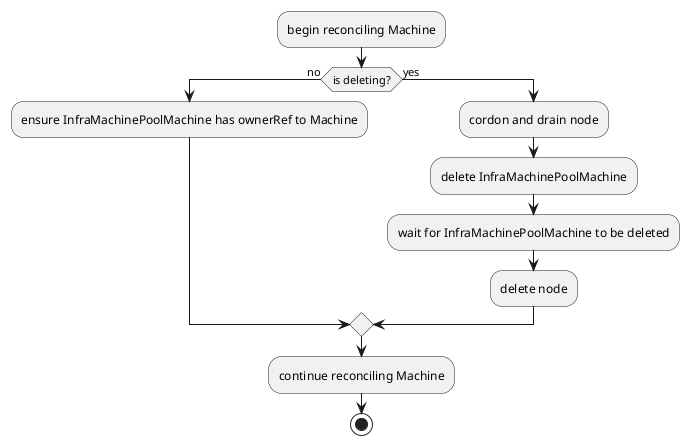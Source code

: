 @startuml machinepool-machine-reconcile
:begin reconciling Machine;
if (is deleting?) then (no)
  :ensure InfraMachinePoolMachine has ownerRef to Machine;
else (yes)
  :cordon and drain node;
  :delete InfraMachinePoolMachine;
  :wait for InfraMachinePoolMachine to be deleted;
  :delete node;
endif
:continue reconciling Machine;
stop
@enduml
